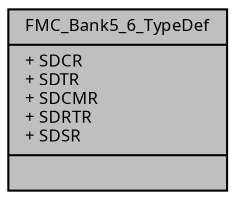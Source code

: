 digraph "FMC_Bank5_6_TypeDef"
{
  edge [fontname="Sans",fontsize="8",labelfontname="Sans",labelfontsize="8"];
  node [fontname="Sans",fontsize="8",shape=record];
  Node1 [label="{FMC_Bank5_6_TypeDef\n|+ SDCR\l+ SDTR\l+ SDCMR\l+ SDRTR\l+ SDSR\l|}",height=0.2,width=0.4,color="black", fillcolor="grey75", style="filled", fontcolor="black"];
}
